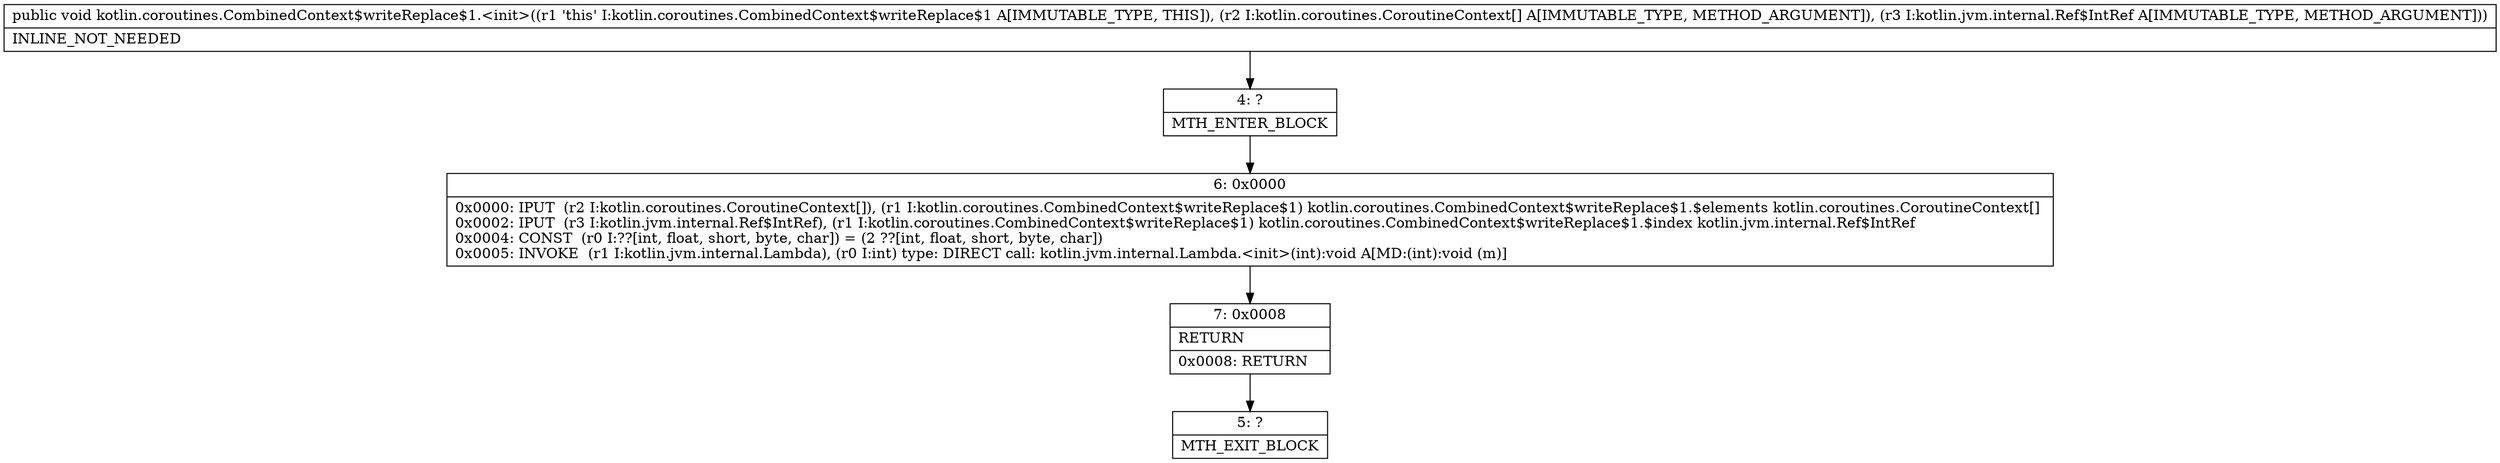digraph "CFG forkotlin.coroutines.CombinedContext$writeReplace$1.\<init\>([Lkotlin\/coroutines\/CoroutineContext;Lkotlin\/jvm\/internal\/Ref$IntRef;)V" {
Node_4 [shape=record,label="{4\:\ ?|MTH_ENTER_BLOCK\l}"];
Node_6 [shape=record,label="{6\:\ 0x0000|0x0000: IPUT  (r2 I:kotlin.coroutines.CoroutineContext[]), (r1 I:kotlin.coroutines.CombinedContext$writeReplace$1) kotlin.coroutines.CombinedContext$writeReplace$1.$elements kotlin.coroutines.CoroutineContext[] \l0x0002: IPUT  (r3 I:kotlin.jvm.internal.Ref$IntRef), (r1 I:kotlin.coroutines.CombinedContext$writeReplace$1) kotlin.coroutines.CombinedContext$writeReplace$1.$index kotlin.jvm.internal.Ref$IntRef \l0x0004: CONST  (r0 I:??[int, float, short, byte, char]) = (2 ??[int, float, short, byte, char]) \l0x0005: INVOKE  (r1 I:kotlin.jvm.internal.Lambda), (r0 I:int) type: DIRECT call: kotlin.jvm.internal.Lambda.\<init\>(int):void A[MD:(int):void (m)]\l}"];
Node_7 [shape=record,label="{7\:\ 0x0008|RETURN\l|0x0008: RETURN   \l}"];
Node_5 [shape=record,label="{5\:\ ?|MTH_EXIT_BLOCK\l}"];
MethodNode[shape=record,label="{public void kotlin.coroutines.CombinedContext$writeReplace$1.\<init\>((r1 'this' I:kotlin.coroutines.CombinedContext$writeReplace$1 A[IMMUTABLE_TYPE, THIS]), (r2 I:kotlin.coroutines.CoroutineContext[] A[IMMUTABLE_TYPE, METHOD_ARGUMENT]), (r3 I:kotlin.jvm.internal.Ref$IntRef A[IMMUTABLE_TYPE, METHOD_ARGUMENT]))  | INLINE_NOT_NEEDED\l}"];
MethodNode -> Node_4;Node_4 -> Node_6;
Node_6 -> Node_7;
Node_7 -> Node_5;
}

